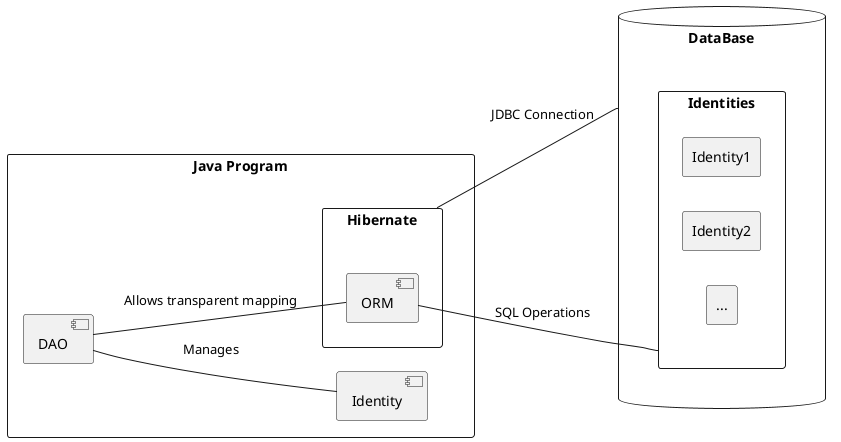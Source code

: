 @startuml
left to right direction
database "DataBase"{
    Rectangle "Identities"{
        Rectangle Identity1{
        }
        Rectangle Identity2{
        }
        Rectangle ...{
       }
    }
}
Rectangle "Java Program" as JavaProgram {
    Rectangle Hibernate{
        [ORM] -- Identities : SQL Operations
    }
    [Identity]
    [DAO] -- ORM : Allows transparent mapping
    DAO -- Identity : Manages

}

Hibernate -- DataBase : JDBC Connection

@enduml